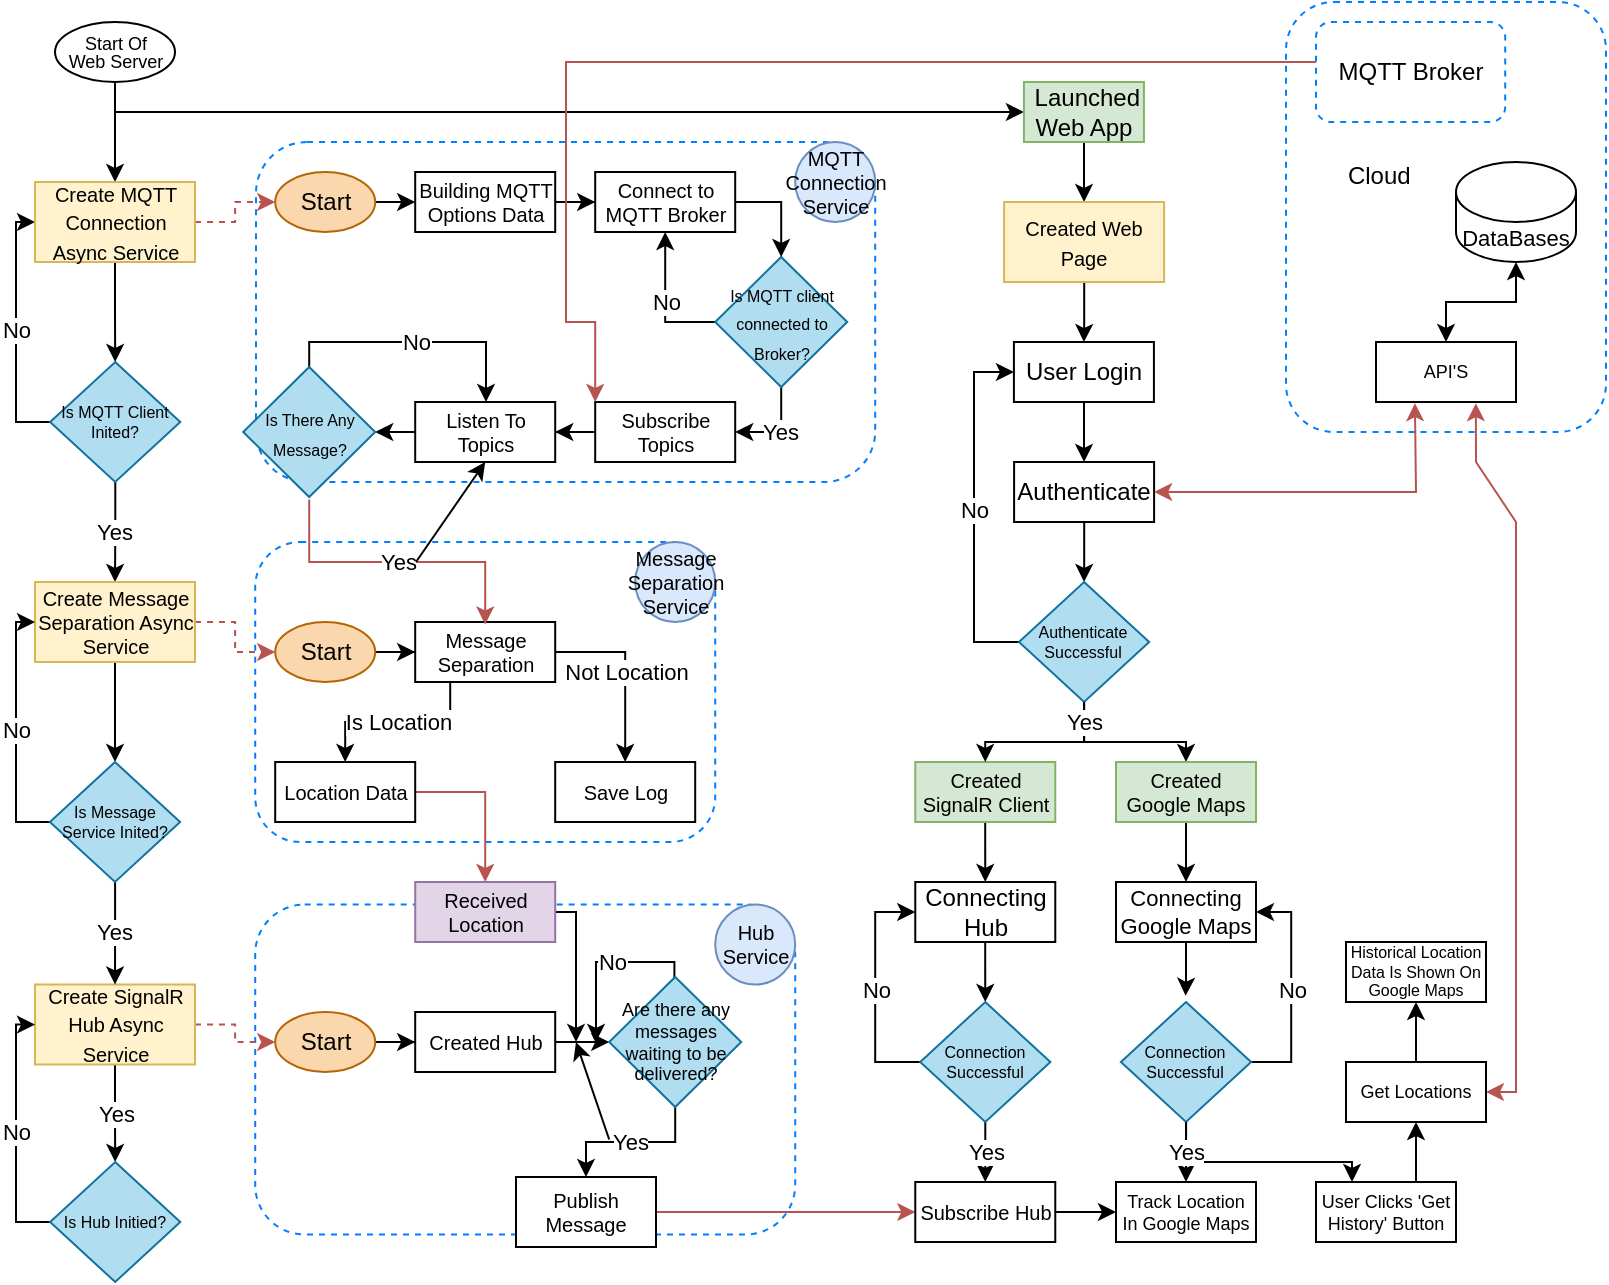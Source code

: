 <mxfile version="22.1.18" type="device">
  <diagram name="Sayfa -1" id="MR46gnZrJj-Q-5bPGapM">
    <mxGraphModel dx="1050" dy="615" grid="1" gridSize="10" guides="1" tooltips="1" connect="1" arrows="1" fold="1" page="1" pageScale="1" pageWidth="1169" pageHeight="827" math="0" shadow="0">
      <root>
        <mxCell id="0" />
        <mxCell id="1" parent="0" />
        <mxCell id="YeN5vL-DaQQFCyyVUgX1-59" value="" style="rounded=1;whiteSpace=wrap;html=1;dashed=1;fillColor=none;strokeColor=#007FFF;" parent="1" vertex="1">
          <mxGeometry x="130" y="80" width="309.6" height="170" as="geometry" />
        </mxCell>
        <mxCell id="YeN5vL-DaQQFCyyVUgX1-137" value="" style="rounded=1;whiteSpace=wrap;html=1;dashed=1;movable=1;resizable=1;rotatable=1;deletable=1;editable=1;locked=0;connectable=1;strokeColor=#007FFF;fillColor=none;" parent="1" vertex="1">
          <mxGeometry x="129.6" y="461.25" width="270" height="165" as="geometry" />
        </mxCell>
        <mxCell id="YeN5vL-DaQQFCyyVUgX1-101" value="" style="rounded=1;whiteSpace=wrap;html=1;dashed=1;fillColor=none;strokeColor=#007FFF;movable=1;resizable=1;rotatable=1;deletable=1;editable=1;locked=0;connectable=1;" parent="1" vertex="1">
          <mxGeometry x="129.6" y="280" width="230" height="150" as="geometry" />
        </mxCell>
        <mxCell id="YeN5vL-DaQQFCyyVUgX1-3" value="" style="endArrow=classic;html=1;rounded=0;entryX=0.5;entryY=0;entryDx=0;entryDy=0;exitX=0.5;exitY=1;exitDx=0;exitDy=0;" parent="1" source="YeN5vL-DaQQFCyyVUgX1-5" target="YeN5vL-DaQQFCyyVUgX1-57" edge="1">
          <mxGeometry width="50" height="50" relative="1" as="geometry">
            <mxPoint x="50" y="70" as="sourcePoint" />
            <mxPoint x="59.6" y="70" as="targetPoint" />
          </mxGeometry>
        </mxCell>
        <mxCell id="fRFriNabQBI0lwTO-5E6-47" style="edgeStyle=orthogonalEdgeStyle;rounded=0;orthogonalLoop=1;jettySize=auto;html=1;entryX=0;entryY=0.5;entryDx=0;entryDy=0;" parent="1" source="YeN5vL-DaQQFCyyVUgX1-5" target="YeN5vL-DaQQFCyyVUgX1-138" edge="1">
          <mxGeometry relative="1" as="geometry">
            <Array as="points">
              <mxPoint x="60" y="65" />
            </Array>
          </mxGeometry>
        </mxCell>
        <mxCell id="YeN5vL-DaQQFCyyVUgX1-5" value="&lt;p style=&quot;line-height: 100%; font-size: 9px;&quot;&gt;Start Of&lt;br&gt;Web Server&lt;/p&gt;" style="ellipse;whiteSpace=wrap;html=1;labelPosition=center;verticalLabelPosition=middle;align=center;verticalAlign=middle;fontSize=9;" parent="1" vertex="1">
          <mxGeometry x="29.51" y="20" width="60" height="30" as="geometry" />
        </mxCell>
        <mxCell id="YeN5vL-DaQQFCyyVUgX1-162" style="edgeStyle=orthogonalEdgeStyle;rounded=0;orthogonalLoop=1;jettySize=auto;html=1;entryX=0.5;entryY=0;entryDx=0;entryDy=0;" parent="1" source="YeN5vL-DaQQFCyyVUgX1-7" target="YeN5vL-DaQQFCyyVUgX1-161" edge="1">
          <mxGeometry relative="1" as="geometry" />
        </mxCell>
        <mxCell id="YeN5vL-DaQQFCyyVUgX1-7" value="Connecting Hub" style="rounded=0;whiteSpace=wrap;html=1;" parent="1" vertex="1">
          <mxGeometry x="459.64" y="450" width="70" height="30" as="geometry" />
        </mxCell>
        <mxCell id="YeN5vL-DaQQFCyyVUgX1-151" value="Yes" style="edgeStyle=orthogonalEdgeStyle;rounded=0;orthogonalLoop=1;jettySize=auto;html=1;entryX=0.5;entryY=0;entryDx=0;entryDy=0;" parent="1" source="YeN5vL-DaQQFCyyVUgX1-56" target="YeN5vL-DaQQFCyyVUgX1-85" edge="1">
          <mxGeometry relative="1" as="geometry">
            <mxPoint x="59.51" y="290" as="targetPoint" />
          </mxGeometry>
        </mxCell>
        <mxCell id="YeN5vL-DaQQFCyyVUgX1-152" value="No" style="edgeStyle=orthogonalEdgeStyle;rounded=0;orthogonalLoop=1;jettySize=auto;html=1;entryX=0;entryY=0.5;entryDx=0;entryDy=0;exitX=0;exitY=0.5;exitDx=0;exitDy=0;" parent="1" source="YeN5vL-DaQQFCyyVUgX1-56" target="YeN5vL-DaQQFCyyVUgX1-57" edge="1">
          <mxGeometry relative="1" as="geometry">
            <mxPoint x="29.6" y="85" as="targetPoint" />
            <Array as="points">
              <mxPoint x="10" y="220" />
              <mxPoint x="10" y="120" />
            </Array>
          </mxGeometry>
        </mxCell>
        <mxCell id="YeN5vL-DaQQFCyyVUgX1-56" value="&lt;span style=&quot;font-size: 8px;&quot;&gt;Is MQTT Client Inited?&lt;/span&gt;" style="rhombus;whiteSpace=wrap;html=1;fillColor=#b1ddf0;strokeColor=#10739e;fontSize=8;" parent="1" vertex="1">
          <mxGeometry x="27.05" y="190" width="65.09" height="60" as="geometry" />
        </mxCell>
        <mxCell id="YeN5vL-DaQQFCyyVUgX1-62" style="edgeStyle=orthogonalEdgeStyle;rounded=0;orthogonalLoop=1;jettySize=auto;html=1;exitX=1;exitY=0.5;exitDx=0;exitDy=0;entryX=0;entryY=0.5;entryDx=0;entryDy=0;dashed=1;fillColor=#f8cecc;strokeColor=#b85450;" parent="1" source="YeN5vL-DaQQFCyyVUgX1-57" target="YeN5vL-DaQQFCyyVUgX1-61" edge="1">
          <mxGeometry relative="1" as="geometry" />
        </mxCell>
        <mxCell id="YeN5vL-DaQQFCyyVUgX1-150" style="edgeStyle=orthogonalEdgeStyle;rounded=0;orthogonalLoop=1;jettySize=auto;html=1;entryX=0.5;entryY=0;entryDx=0;entryDy=0;" parent="1" source="YeN5vL-DaQQFCyyVUgX1-57" target="YeN5vL-DaQQFCyyVUgX1-56" edge="1">
          <mxGeometry relative="1" as="geometry" />
        </mxCell>
        <mxCell id="YeN5vL-DaQQFCyyVUgX1-57" value="&lt;font style=&quot;font-size: 10px;&quot;&gt;Create MQTT Connection Async Service&lt;/font&gt;" style="rounded=0;whiteSpace=wrap;html=1;fillColor=#fff2cc;strokeColor=#d6b656;" parent="1" vertex="1">
          <mxGeometry x="19.51" y="100" width="80" height="40" as="geometry" />
        </mxCell>
        <mxCell id="YeN5vL-DaQQFCyyVUgX1-60" value="MQTT Connection Service" style="ellipse;whiteSpace=wrap;html=1;aspect=fixed;fillColor=#dae8fc;strokeColor=#6c8ebf;align=center;fontSize=10;" parent="1" vertex="1">
          <mxGeometry x="399.6" y="80" width="40" height="40" as="geometry" />
        </mxCell>
        <mxCell id="YeN5vL-DaQQFCyyVUgX1-65" style="edgeStyle=orthogonalEdgeStyle;rounded=0;orthogonalLoop=1;jettySize=auto;html=1;exitX=1;exitY=0.5;exitDx=0;exitDy=0;entryX=0;entryY=0.5;entryDx=0;entryDy=0;" parent="1" source="YeN5vL-DaQQFCyyVUgX1-61" target="YeN5vL-DaQQFCyyVUgX1-64" edge="1">
          <mxGeometry relative="1" as="geometry" />
        </mxCell>
        <mxCell id="YeN5vL-DaQQFCyyVUgX1-61" value="Start" style="ellipse;whiteSpace=wrap;html=1;fillColor=#fad7ac;strokeColor=#b46504;" parent="1" vertex="1">
          <mxGeometry x="139.6" y="95" width="50" height="30" as="geometry" />
        </mxCell>
        <mxCell id="YeN5vL-DaQQFCyyVUgX1-68" style="edgeStyle=orthogonalEdgeStyle;rounded=0;orthogonalLoop=1;jettySize=auto;html=1;entryX=0;entryY=0.5;entryDx=0;entryDy=0;" parent="1" source="YeN5vL-DaQQFCyyVUgX1-64" target="YeN5vL-DaQQFCyyVUgX1-67" edge="1">
          <mxGeometry relative="1" as="geometry" />
        </mxCell>
        <mxCell id="YeN5vL-DaQQFCyyVUgX1-64" value="Building MQTT Options Data" style="rounded=0;whiteSpace=wrap;html=1;fontSize=10;" parent="1" vertex="1">
          <mxGeometry x="209.6" y="95" width="70" height="30" as="geometry" />
        </mxCell>
        <mxCell id="YeN5vL-DaQQFCyyVUgX1-72" value="No" style="edgeStyle=orthogonalEdgeStyle;rounded=0;orthogonalLoop=1;jettySize=auto;html=1;entryX=0.5;entryY=1;entryDx=0;entryDy=0;" parent="1" source="YeN5vL-DaQQFCyyVUgX1-66" target="YeN5vL-DaQQFCyyVUgX1-67" edge="1">
          <mxGeometry relative="1" as="geometry">
            <mxPoint x="329.6" y="140" as="targetPoint" />
            <Array as="points">
              <mxPoint x="334.6" y="170" />
            </Array>
          </mxGeometry>
        </mxCell>
        <mxCell id="YeN5vL-DaQQFCyyVUgX1-73" value="Yes" style="edgeStyle=orthogonalEdgeStyle;rounded=0;orthogonalLoop=1;jettySize=auto;html=1;entryX=1;entryY=0.5;entryDx=0;entryDy=0;" parent="1" source="YeN5vL-DaQQFCyyVUgX1-66" target="YeN5vL-DaQQFCyyVUgX1-74" edge="1">
          <mxGeometry relative="1" as="geometry">
            <mxPoint x="392.6" y="240" as="targetPoint" />
          </mxGeometry>
        </mxCell>
        <mxCell id="YeN5vL-DaQQFCyyVUgX1-66" value="&lt;span style=&quot;font-size: 8px;&quot;&gt;Is MQTT client connected to Broker?&lt;/span&gt;" style="rhombus;whiteSpace=wrap;html=1;fillColor=#b1ddf0;strokeColor=#10739e;" parent="1" vertex="1">
          <mxGeometry x="359.6" y="137.5" width="66" height="65" as="geometry" />
        </mxCell>
        <mxCell id="YeN5vL-DaQQFCyyVUgX1-67" value="Connect to MQTT Broker" style="rounded=0;whiteSpace=wrap;html=1;fontSize=10;" parent="1" vertex="1">
          <mxGeometry x="299.6" y="95" width="70" height="30" as="geometry" />
        </mxCell>
        <mxCell id="YeN5vL-DaQQFCyyVUgX1-70" style="edgeStyle=orthogonalEdgeStyle;rounded=0;orthogonalLoop=1;jettySize=auto;html=1;exitX=1;exitY=0.5;exitDx=0;exitDy=0;entryX=0.5;entryY=0;entryDx=0;entryDy=0;" parent="1" source="YeN5vL-DaQQFCyyVUgX1-67" target="YeN5vL-DaQQFCyyVUgX1-66" edge="1">
          <mxGeometry relative="1" as="geometry">
            <mxPoint x="389.6" y="130" as="targetPoint" />
          </mxGeometry>
        </mxCell>
        <mxCell id="YeN5vL-DaQQFCyyVUgX1-76" style="edgeStyle=orthogonalEdgeStyle;rounded=0;orthogonalLoop=1;jettySize=auto;html=1;entryX=1;entryY=0.5;entryDx=0;entryDy=0;" parent="1" source="YeN5vL-DaQQFCyyVUgX1-74" target="YeN5vL-DaQQFCyyVUgX1-75" edge="1">
          <mxGeometry relative="1" as="geometry" />
        </mxCell>
        <mxCell id="YeN5vL-DaQQFCyyVUgX1-74" value="Subscribe Topics" style="rounded=0;whiteSpace=wrap;html=1;fontSize=10;" parent="1" vertex="1">
          <mxGeometry x="299.6" y="210" width="70" height="30" as="geometry" />
        </mxCell>
        <mxCell id="YeN5vL-DaQQFCyyVUgX1-122" style="edgeStyle=orthogonalEdgeStyle;rounded=0;orthogonalLoop=1;jettySize=auto;html=1;exitX=0;exitY=0.5;exitDx=0;exitDy=0;entryX=1;entryY=0.5;entryDx=0;entryDy=0;" parent="1" source="YeN5vL-DaQQFCyyVUgX1-75" target="mmhwODqLmMMb7IR2d1qR-7" edge="1">
          <mxGeometry relative="1" as="geometry">
            <mxPoint x="185" y="240" as="targetPoint" />
          </mxGeometry>
        </mxCell>
        <mxCell id="YeN5vL-DaQQFCyyVUgX1-75" value="Listen To Topics" style="rounded=0;whiteSpace=wrap;html=1;fontSize=10;" parent="1" vertex="1">
          <mxGeometry x="209.6" y="210" width="70" height="30" as="geometry" />
        </mxCell>
        <mxCell id="YeN5vL-DaQQFCyyVUgX1-105" style="edgeStyle=orthogonalEdgeStyle;rounded=0;orthogonalLoop=1;jettySize=auto;html=1;exitX=1;exitY=0.5;exitDx=0;exitDy=0;entryX=0;entryY=0.5;entryDx=0;entryDy=0;dashed=1;fillColor=#f8cecc;strokeColor=#b85450;" parent="1" source="YeN5vL-DaQQFCyyVUgX1-79" target="YeN5vL-DaQQFCyyVUgX1-106" edge="1">
          <mxGeometry relative="1" as="geometry">
            <mxPoint x="119.6" y="540" as="targetPoint" />
          </mxGeometry>
        </mxCell>
        <mxCell id="YeN5vL-DaQQFCyyVUgX1-144" value="Yes" style="edgeStyle=orthogonalEdgeStyle;rounded=0;orthogonalLoop=1;jettySize=auto;html=1;entryX=0.5;entryY=0;entryDx=0;entryDy=0;" parent="1" source="YeN5vL-DaQQFCyyVUgX1-79" target="YeN5vL-DaQQFCyyVUgX1-139" edge="1">
          <mxGeometry relative="1" as="geometry" />
        </mxCell>
        <mxCell id="YeN5vL-DaQQFCyyVUgX1-79" value="&lt;font style=&quot;font-size: 10px;&quot;&gt;Create SignalR Hub Async Service&lt;/font&gt;" style="rounded=0;whiteSpace=wrap;html=1;fillColor=#fff2cc;strokeColor=#d6b656;" parent="1" vertex="1">
          <mxGeometry x="19.51" y="501.25" width="80" height="40" as="geometry" />
        </mxCell>
        <mxCell id="YeN5vL-DaQQFCyyVUgX1-91" style="edgeStyle=orthogonalEdgeStyle;rounded=0;orthogonalLoop=1;jettySize=auto;html=1;entryX=0;entryY=0.5;entryDx=0;entryDy=0;dashed=1;fillColor=#f8cecc;strokeColor=#b85450;" parent="1" source="YeN5vL-DaQQFCyyVUgX1-85" target="YeN5vL-DaQQFCyyVUgX1-90" edge="1">
          <mxGeometry relative="1" as="geometry" />
        </mxCell>
        <mxCell id="YeN5vL-DaQQFCyyVUgX1-148" style="edgeStyle=orthogonalEdgeStyle;rounded=0;orthogonalLoop=1;jettySize=auto;html=1;entryX=0.5;entryY=0;entryDx=0;entryDy=0;" parent="1" source="YeN5vL-DaQQFCyyVUgX1-85" target="YeN5vL-DaQQFCyyVUgX1-146" edge="1">
          <mxGeometry relative="1" as="geometry" />
        </mxCell>
        <mxCell id="YeN5vL-DaQQFCyyVUgX1-85" value="Create Message Separation Async Service" style="rounded=0;whiteSpace=wrap;html=1;fillColor=#fff2cc;strokeColor=#d6b656;fontSize=10;" parent="1" vertex="1">
          <mxGeometry x="19.51" y="300" width="80" height="40" as="geometry" />
        </mxCell>
        <mxCell id="YeN5vL-DaQQFCyyVUgX1-92" style="edgeStyle=orthogonalEdgeStyle;rounded=0;orthogonalLoop=1;jettySize=auto;html=1;entryX=0;entryY=0.5;entryDx=0;entryDy=0;" parent="1" source="YeN5vL-DaQQFCyyVUgX1-90" target="YeN5vL-DaQQFCyyVUgX1-93" edge="1">
          <mxGeometry relative="1" as="geometry">
            <mxPoint x="209.6" y="335" as="targetPoint" />
          </mxGeometry>
        </mxCell>
        <mxCell id="YeN5vL-DaQQFCyyVUgX1-90" value="Start" style="ellipse;whiteSpace=wrap;html=1;fillColor=#fad7ac;strokeColor=#b46504;" parent="1" vertex="1">
          <mxGeometry x="139.6" y="320" width="50" height="30" as="geometry" />
        </mxCell>
        <mxCell id="YeN5vL-DaQQFCyyVUgX1-97" value="Is Location" style="edgeStyle=orthogonalEdgeStyle;rounded=0;orthogonalLoop=1;jettySize=auto;html=1;entryX=0.5;entryY=0;entryDx=0;entryDy=0;exitX=0.25;exitY=1;exitDx=0;exitDy=0;" parent="1" source="YeN5vL-DaQQFCyyVUgX1-93" target="YeN5vL-DaQQFCyyVUgX1-94" edge="1">
          <mxGeometry relative="1" as="geometry" />
        </mxCell>
        <mxCell id="YeN5vL-DaQQFCyyVUgX1-99" value="Not Location" style="edgeStyle=orthogonalEdgeStyle;rounded=0;orthogonalLoop=1;jettySize=auto;html=1;exitX=1;exitY=0.5;exitDx=0;exitDy=0;entryX=0.5;entryY=0;entryDx=0;entryDy=0;" parent="1" source="YeN5vL-DaQQFCyyVUgX1-93" target="YeN5vL-DaQQFCyyVUgX1-98" edge="1">
          <mxGeometry relative="1" as="geometry" />
        </mxCell>
        <mxCell id="YeN5vL-DaQQFCyyVUgX1-93" value="Message Separation" style="rounded=0;whiteSpace=wrap;html=1;fontSize=10;" parent="1" vertex="1">
          <mxGeometry x="209.6" y="320" width="70" height="30" as="geometry" />
        </mxCell>
        <mxCell id="YeN5vL-DaQQFCyyVUgX1-103" style="edgeStyle=orthogonalEdgeStyle;rounded=0;orthogonalLoop=1;jettySize=auto;html=1;exitX=1;exitY=0.5;exitDx=0;exitDy=0;entryX=0.5;entryY=0;entryDx=0;entryDy=0;fillColor=#f8cecc;strokeColor=#b85450;" parent="1" source="YeN5vL-DaQQFCyyVUgX1-94" target="YeN5vL-DaQQFCyyVUgX1-109" edge="1">
          <mxGeometry relative="1" as="geometry">
            <mxPoint x="229.6" y="440" as="targetPoint" />
          </mxGeometry>
        </mxCell>
        <mxCell id="YeN5vL-DaQQFCyyVUgX1-94" value="Location Data" style="rounded=0;whiteSpace=wrap;html=1;fontSize=10;" parent="1" vertex="1">
          <mxGeometry x="139.6" y="390" width="70" height="30" as="geometry" />
        </mxCell>
        <mxCell id="YeN5vL-DaQQFCyyVUgX1-98" value="Save Log" style="rounded=0;whiteSpace=wrap;html=1;fontSize=10;" parent="1" vertex="1">
          <mxGeometry x="279.6" y="390" width="70" height="30" as="geometry" />
        </mxCell>
        <mxCell id="YeN5vL-DaQQFCyyVUgX1-102" value="Message Separation Service" style="ellipse;whiteSpace=wrap;html=1;aspect=fixed;fillColor=#dae8fc;strokeColor=#6c8ebf;align=center;fontSize=10;" parent="1" vertex="1">
          <mxGeometry x="319.6" y="280" width="40" height="40" as="geometry" />
        </mxCell>
        <mxCell id="YeN5vL-DaQQFCyyVUgX1-124" style="edgeStyle=orthogonalEdgeStyle;rounded=0;orthogonalLoop=1;jettySize=auto;html=1;entryX=0;entryY=0.5;entryDx=0;entryDy=0;" parent="1" source="YeN5vL-DaQQFCyyVUgX1-106" target="YeN5vL-DaQQFCyyVUgX1-123" edge="1">
          <mxGeometry relative="1" as="geometry" />
        </mxCell>
        <mxCell id="YeN5vL-DaQQFCyyVUgX1-106" value="Start" style="ellipse;whiteSpace=wrap;html=1;fillColor=#fad7ac;strokeColor=#b46504;" parent="1" vertex="1">
          <mxGeometry x="139.6" y="515" width="50" height="30" as="geometry" />
        </mxCell>
        <mxCell id="fRFriNabQBI0lwTO-5E6-3" style="edgeStyle=orthogonalEdgeStyle;rounded=0;orthogonalLoop=1;jettySize=auto;html=1;" parent="1" source="YeN5vL-DaQQFCyyVUgX1-109" edge="1">
          <mxGeometry relative="1" as="geometry">
            <mxPoint x="290" y="530" as="targetPoint" />
            <Array as="points">
              <mxPoint x="290" y="465" />
            </Array>
          </mxGeometry>
        </mxCell>
        <mxCell id="YeN5vL-DaQQFCyyVUgX1-109" value="Received Location" style="rounded=0;whiteSpace=wrap;html=1;fontSize=10;fillColor=#e1d5e7;strokeColor=#9673a6;" parent="1" vertex="1">
          <mxGeometry x="209.6" y="450" width="70" height="30" as="geometry" />
        </mxCell>
        <mxCell id="YeN5vL-DaQQFCyyVUgX1-131" style="edgeStyle=orthogonalEdgeStyle;rounded=0;orthogonalLoop=1;jettySize=auto;html=1;entryX=0;entryY=0.5;entryDx=0;entryDy=0;" parent="1" source="YeN5vL-DaQQFCyyVUgX1-123" target="YeN5vL-DaQQFCyyVUgX1-128" edge="1">
          <mxGeometry relative="1" as="geometry" />
        </mxCell>
        <mxCell id="YeN5vL-DaQQFCyyVUgX1-123" value="Created Hub" style="rounded=0;whiteSpace=wrap;html=1;fontSize=10;" parent="1" vertex="1">
          <mxGeometry x="209.6" y="515" width="70" height="30" as="geometry" />
        </mxCell>
        <mxCell id="fRFriNabQBI0lwTO-5E6-5" style="edgeStyle=orthogonalEdgeStyle;rounded=0;orthogonalLoop=1;jettySize=auto;html=1;entryX=0;entryY=0.5;entryDx=0;entryDy=0;fillColor=#f8cecc;strokeColor=#b85450;" parent="1" source="YeN5vL-DaQQFCyyVUgX1-126" target="YeN5vL-DaQQFCyyVUgX1-164" edge="1">
          <mxGeometry relative="1" as="geometry">
            <mxPoint x="430" y="620" as="targetPoint" />
          </mxGeometry>
        </mxCell>
        <mxCell id="YeN5vL-DaQQFCyyVUgX1-126" value="Publish Message" style="rounded=0;whiteSpace=wrap;html=1;fontSize=10;" parent="1" vertex="1">
          <mxGeometry x="260" y="597.5" width="70" height="35" as="geometry" />
        </mxCell>
        <mxCell id="fRFriNabQBI0lwTO-5E6-2" value="No" style="edgeStyle=orthogonalEdgeStyle;rounded=0;orthogonalLoop=1;jettySize=auto;html=1;" parent="1" edge="1">
          <mxGeometry relative="1" as="geometry">
            <mxPoint x="300" y="530" as="targetPoint" />
            <mxPoint x="339.211" y="507.511" as="sourcePoint" />
            <Array as="points">
              <mxPoint x="339.6" y="490" />
              <mxPoint x="299.6" y="490" />
            </Array>
          </mxGeometry>
        </mxCell>
        <mxCell id="fRFriNabQBI0lwTO-5E6-4" value="Yes" style="edgeStyle=orthogonalEdgeStyle;rounded=0;orthogonalLoop=1;jettySize=auto;html=1;entryX=0.5;entryY=0;entryDx=0;entryDy=0;" parent="1" source="YeN5vL-DaQQFCyyVUgX1-128" target="YeN5vL-DaQQFCyyVUgX1-126" edge="1">
          <mxGeometry relative="1" as="geometry">
            <Array as="points">
              <mxPoint x="340" y="580" />
              <mxPoint x="295" y="580" />
            </Array>
          </mxGeometry>
        </mxCell>
        <mxCell id="YeN5vL-DaQQFCyyVUgX1-128" value="Are there any messages waiting to be delivered?" style="rhombus;whiteSpace=wrap;html=1;fillColor=#b1ddf0;strokeColor=#10739e;fontSize=9;" parent="1" vertex="1">
          <mxGeometry x="306.6" y="497.5" width="66" height="65" as="geometry" />
        </mxCell>
        <mxCell id="YeN5vL-DaQQFCyyVUgX1-156" style="edgeStyle=orthogonalEdgeStyle;rounded=0;orthogonalLoop=1;jettySize=auto;html=1;entryX=0.5;entryY=0;entryDx=0;entryDy=0;" parent="1" source="YeN5vL-DaQQFCyyVUgX1-138" target="YeN5vL-DaQQFCyyVUgX1-155" edge="1">
          <mxGeometry relative="1" as="geometry" />
        </mxCell>
        <mxCell id="YeN5vL-DaQQFCyyVUgX1-138" value="&amp;nbsp;Launched Web App" style="rounded=0;whiteSpace=wrap;html=1;fillColor=#d5e8d4;strokeColor=#82b366;" parent="1" vertex="1">
          <mxGeometry x="513.96" y="50" width="60" height="30" as="geometry" />
        </mxCell>
        <mxCell id="YeN5vL-DaQQFCyyVUgX1-145" value="No" style="edgeStyle=orthogonalEdgeStyle;rounded=0;orthogonalLoop=1;jettySize=auto;html=1;entryX=0;entryY=0.5;entryDx=0;entryDy=0;exitX=0;exitY=0.5;exitDx=0;exitDy=0;" parent="1" source="YeN5vL-DaQQFCyyVUgX1-139" target="YeN5vL-DaQQFCyyVUgX1-79" edge="1">
          <mxGeometry relative="1" as="geometry">
            <mxPoint x="29.6" y="525.0" as="targetPoint" />
            <mxPoint x="9.6" y="690.667" as="sourcePoint" />
            <Array as="points">
              <mxPoint x="10" y="620" />
              <mxPoint x="10" y="521" />
            </Array>
          </mxGeometry>
        </mxCell>
        <mxCell id="YeN5vL-DaQQFCyyVUgX1-139" value="&lt;span style=&quot;font-size: 8px;&quot;&gt;Is Hub Initied?&lt;/span&gt;" style="rhombus;whiteSpace=wrap;html=1;fillColor=#b1ddf0;strokeColor=#10739e;fontSize=8;" parent="1" vertex="1">
          <mxGeometry x="27.05" y="590" width="65.09" height="60" as="geometry" />
        </mxCell>
        <mxCell id="YeN5vL-DaQQFCyyVUgX1-147" value="Yes" style="edgeStyle=orthogonalEdgeStyle;rounded=0;orthogonalLoop=1;jettySize=auto;html=1;entryX=0.5;entryY=0;entryDx=0;entryDy=0;" parent="1" source="YeN5vL-DaQQFCyyVUgX1-146" target="YeN5vL-DaQQFCyyVUgX1-79" edge="1">
          <mxGeometry relative="1" as="geometry">
            <mxPoint x="60" y="560" as="targetPoint" />
          </mxGeometry>
        </mxCell>
        <mxCell id="YeN5vL-DaQQFCyyVUgX1-153" value="No" style="edgeStyle=orthogonalEdgeStyle;rounded=0;orthogonalLoop=1;jettySize=auto;html=1;entryX=0;entryY=0.5;entryDx=0;entryDy=0;exitX=0;exitY=0.5;exitDx=0;exitDy=0;" parent="1" source="YeN5vL-DaQQFCyyVUgX1-146" target="YeN5vL-DaQQFCyyVUgX1-85" edge="1">
          <mxGeometry relative="1" as="geometry">
            <mxPoint x="29.51" y="305" as="targetPoint" />
            <Array as="points">
              <mxPoint x="10" y="420" />
              <mxPoint x="10" y="320" />
            </Array>
          </mxGeometry>
        </mxCell>
        <mxCell id="YeN5vL-DaQQFCyyVUgX1-146" value="&lt;span style=&quot;font-size: 8px;&quot;&gt;Is Message Service Inited?&lt;/span&gt;" style="rhombus;whiteSpace=wrap;html=1;fillColor=#b1ddf0;strokeColor=#10739e;fontSize=8;" parent="1" vertex="1">
          <mxGeometry x="26.96" y="390" width="65.09" height="60" as="geometry" />
        </mxCell>
        <mxCell id="fRFriNabQBI0lwTO-5E6-7" style="edgeStyle=orthogonalEdgeStyle;rounded=0;orthogonalLoop=1;jettySize=auto;html=1;entryX=0.5;entryY=0;entryDx=0;entryDy=0;" parent="1" source="YeN5vL-DaQQFCyyVUgX1-155" target="fRFriNabQBI0lwTO-5E6-6" edge="1">
          <mxGeometry relative="1" as="geometry" />
        </mxCell>
        <mxCell id="YeN5vL-DaQQFCyyVUgX1-155" value="&lt;font style=&quot;font-size: 10px;&quot;&gt;Created Web Page&lt;/font&gt;" style="rounded=0;whiteSpace=wrap;html=1;fillColor=#fff2cc;strokeColor=#d6b656;" parent="1" vertex="1">
          <mxGeometry x="504.05" y="110" width="80" height="40" as="geometry" />
        </mxCell>
        <mxCell id="YeN5vL-DaQQFCyyVUgX1-159" style="edgeStyle=orthogonalEdgeStyle;rounded=0;orthogonalLoop=1;jettySize=auto;html=1;entryX=0.5;entryY=0;entryDx=0;entryDy=0;" parent="1" source="YeN5vL-DaQQFCyyVUgX1-157" target="YeN5vL-DaQQFCyyVUgX1-7" edge="1">
          <mxGeometry relative="1" as="geometry" />
        </mxCell>
        <mxCell id="YeN5vL-DaQQFCyyVUgX1-157" value="Created SignalR Client" style="rounded=0;whiteSpace=wrap;html=1;fillColor=#d5e8d4;strokeColor=#82b366;fontSize=10;" parent="1" vertex="1">
          <mxGeometry x="459.64" y="390" width="70" height="30" as="geometry" />
        </mxCell>
        <mxCell id="YeN5vL-DaQQFCyyVUgX1-163" value="No" style="edgeStyle=orthogonalEdgeStyle;rounded=0;orthogonalLoop=1;jettySize=auto;html=1;entryX=0;entryY=0.5;entryDx=0;entryDy=0;exitX=0;exitY=0.5;exitDx=0;exitDy=0;" parent="1" source="YeN5vL-DaQQFCyyVUgX1-161" target="YeN5vL-DaQQFCyyVUgX1-7" edge="1">
          <mxGeometry relative="1" as="geometry" />
        </mxCell>
        <mxCell id="YeN5vL-DaQQFCyyVUgX1-165" value="Yes" style="edgeStyle=orthogonalEdgeStyle;rounded=0;orthogonalLoop=1;jettySize=auto;html=1;entryX=0.5;entryY=0;entryDx=0;entryDy=0;" parent="1" source="YeN5vL-DaQQFCyyVUgX1-161" target="YeN5vL-DaQQFCyyVUgX1-164" edge="1">
          <mxGeometry relative="1" as="geometry" />
        </mxCell>
        <mxCell id="YeN5vL-DaQQFCyyVUgX1-161" value="&lt;span style=&quot;font-size: 8px;&quot;&gt;Connection Successful&lt;/span&gt;" style="rhombus;whiteSpace=wrap;html=1;fillColor=#b1ddf0;strokeColor=#10739e;fontSize=8;" parent="1" vertex="1">
          <mxGeometry x="462.1" y="510" width="65.09" height="60" as="geometry" />
        </mxCell>
        <mxCell id="fRFriNabQBI0lwTO-5E6-32" style="edgeStyle=orthogonalEdgeStyle;rounded=0;orthogonalLoop=1;jettySize=auto;html=1;entryX=0;entryY=0.5;entryDx=0;entryDy=0;" parent="1" source="YeN5vL-DaQQFCyyVUgX1-164" target="fRFriNabQBI0lwTO-5E6-29" edge="1">
          <mxGeometry relative="1" as="geometry" />
        </mxCell>
        <mxCell id="YeN5vL-DaQQFCyyVUgX1-164" value="Subscribe Hub" style="rounded=0;whiteSpace=wrap;html=1;fontSize=10;" parent="1" vertex="1">
          <mxGeometry x="459.64" y="600" width="70" height="30" as="geometry" />
        </mxCell>
        <mxCell id="m9AO_DabK-JMe2n2pqAo-1" value="Hub Service" style="ellipse;whiteSpace=wrap;html=1;aspect=fixed;fillColor=#dae8fc;strokeColor=#6c8ebf;align=center;fontSize=10;" parent="1" vertex="1">
          <mxGeometry x="359.6" y="461.25" width="40" height="40" as="geometry" />
        </mxCell>
        <mxCell id="mmhwODqLmMMb7IR2d1qR-11" value="Yes" style="edgeStyle=orthogonalEdgeStyle;rounded=0;orthogonalLoop=1;jettySize=auto;html=1;exitX=0.5;exitY=1;exitDx=0;exitDy=0;fillColor=#f8cecc;strokeColor=#b85450;" parent="1" edge="1">
          <mxGeometry relative="1" as="geometry">
            <mxPoint x="156.6" y="258.75" as="sourcePoint" />
            <mxPoint x="244.597" y="321.25" as="targetPoint" />
            <Array as="points">
              <mxPoint x="157" y="290" />
              <mxPoint x="245" y="290" />
            </Array>
          </mxGeometry>
        </mxCell>
        <mxCell id="mmhwODqLmMMb7IR2d1qR-14" value="No" style="edgeStyle=orthogonalEdgeStyle;rounded=0;orthogonalLoop=1;jettySize=auto;html=1;entryX=0.5;entryY=0;entryDx=0;entryDy=0;" parent="1" source="mmhwODqLmMMb7IR2d1qR-7" target="YeN5vL-DaQQFCyyVUgX1-75" edge="1">
          <mxGeometry relative="1" as="geometry">
            <mxPoint x="250" y="160" as="targetPoint" />
            <Array as="points">
              <mxPoint x="157" y="180" />
              <mxPoint x="245" y="180" />
              <mxPoint x="245" y="210" />
            </Array>
          </mxGeometry>
        </mxCell>
        <mxCell id="mmhwODqLmMMb7IR2d1qR-7" value="&lt;span style=&quot;font-size: 8px;&quot;&gt;Is There Any Message?&lt;/span&gt;" style="rhombus;whiteSpace=wrap;html=1;fillColor=#b1ddf0;strokeColor=#10739e;" parent="1" vertex="1">
          <mxGeometry x="123.6" y="192.5" width="66" height="65" as="geometry" />
        </mxCell>
        <mxCell id="mmhwODqLmMMb7IR2d1qR-13" value="" style="endArrow=classic;html=1;rounded=0;entryX=0.5;entryY=1;entryDx=0;entryDy=0;" parent="1" target="YeN5vL-DaQQFCyyVUgX1-75" edge="1">
          <mxGeometry width="50" height="50" relative="1" as="geometry">
            <mxPoint x="210" y="290" as="sourcePoint" />
            <mxPoint x="269.6" y="260" as="targetPoint" />
          </mxGeometry>
        </mxCell>
        <mxCell id="mmhwODqLmMMb7IR2d1qR-16" value="" style="endArrow=classic;html=1;rounded=0;" parent="1" edge="1">
          <mxGeometry width="50" height="50" relative="1" as="geometry">
            <mxPoint x="306.6" y="578.75" as="sourcePoint" />
            <mxPoint x="290" y="530" as="targetPoint" />
          </mxGeometry>
        </mxCell>
        <mxCell id="fRFriNabQBI0lwTO-5E6-6" value="User Login" style="rounded=0;whiteSpace=wrap;html=1;" parent="1" vertex="1">
          <mxGeometry x="508.96" y="180" width="70" height="30" as="geometry" />
        </mxCell>
        <mxCell id="fRFriNabQBI0lwTO-5E6-8" value="Authenticate" style="rounded=0;whiteSpace=wrap;html=1;" parent="1" vertex="1">
          <mxGeometry x="509.05" y="240" width="70" height="30" as="geometry" />
        </mxCell>
        <mxCell id="fRFriNabQBI0lwTO-5E6-9" style="edgeStyle=orthogonalEdgeStyle;rounded=0;orthogonalLoop=1;jettySize=auto;html=1;entryX=0.5;entryY=0;entryDx=0;entryDy=0;" parent="1" source="fRFriNabQBI0lwTO-5E6-6" target="fRFriNabQBI0lwTO-5E6-8" edge="1">
          <mxGeometry relative="1" as="geometry">
            <mxPoint x="544.45" y="230" as="targetPoint" />
          </mxGeometry>
        </mxCell>
        <mxCell id="fRFriNabQBI0lwTO-5E6-11" style="edgeStyle=orthogonalEdgeStyle;rounded=0;orthogonalLoop=1;jettySize=auto;html=1;entryX=0.5;entryY=0;entryDx=0;entryDy=0;" parent="1" source="fRFriNabQBI0lwTO-5E6-8" target="fRFriNabQBI0lwTO-5E6-16" edge="1">
          <mxGeometry relative="1" as="geometry" />
        </mxCell>
        <mxCell id="fRFriNabQBI0lwTO-5E6-19" value="No" style="edgeStyle=orthogonalEdgeStyle;rounded=0;orthogonalLoop=1;jettySize=auto;html=1;entryX=0;entryY=0.5;entryDx=0;entryDy=0;exitX=0;exitY=0.5;exitDx=0;exitDy=0;" parent="1" source="fRFriNabQBI0lwTO-5E6-16" target="fRFriNabQBI0lwTO-5E6-6" edge="1">
          <mxGeometry relative="1" as="geometry" />
        </mxCell>
        <mxCell id="fRFriNabQBI0lwTO-5E6-24" style="edgeStyle=orthogonalEdgeStyle;rounded=0;orthogonalLoop=1;jettySize=auto;html=1;entryX=0.5;entryY=0;entryDx=0;entryDy=0;" parent="1" source="fRFriNabQBI0lwTO-5E6-16" target="fRFriNabQBI0lwTO-5E6-23" edge="1">
          <mxGeometry relative="1" as="geometry" />
        </mxCell>
        <mxCell id="fRFriNabQBI0lwTO-5E6-16" value="Authenticate Successful" style="rhombus;whiteSpace=wrap;html=1;fillColor=#b1ddf0;strokeColor=#10739e;fontSize=8;" parent="1" vertex="1">
          <mxGeometry x="511.5" y="300" width="65.09" height="60" as="geometry" />
        </mxCell>
        <mxCell id="fRFriNabQBI0lwTO-5E6-21" value="Connecting Google Maps" style="rounded=0;whiteSpace=wrap;html=1;fontSize=11;" parent="1" vertex="1">
          <mxGeometry x="560" y="450" width="70" height="30" as="geometry" />
        </mxCell>
        <mxCell id="fRFriNabQBI0lwTO-5E6-25" style="edgeStyle=orthogonalEdgeStyle;rounded=0;orthogonalLoop=1;jettySize=auto;html=1;entryX=0.5;entryY=0;entryDx=0;entryDy=0;" parent="1" source="fRFriNabQBI0lwTO-5E6-23" target="fRFriNabQBI0lwTO-5E6-21" edge="1">
          <mxGeometry relative="1" as="geometry" />
        </mxCell>
        <mxCell id="fRFriNabQBI0lwTO-5E6-23" value="Created Google Maps" style="rounded=0;whiteSpace=wrap;html=1;fillColor=#d5e8d4;strokeColor=#82b366;fontSize=10;" parent="1" vertex="1">
          <mxGeometry x="560" y="390" width="70" height="30" as="geometry" />
        </mxCell>
        <mxCell id="fRFriNabQBI0lwTO-5E6-20" value="Yes" style="edgeStyle=orthogonalEdgeStyle;rounded=0;orthogonalLoop=1;jettySize=auto;html=1;entryX=0.5;entryY=0;entryDx=0;entryDy=0;" parent="1" source="fRFriNabQBI0lwTO-5E6-16" target="YeN5vL-DaQQFCyyVUgX1-157" edge="1">
          <mxGeometry x="-0.748" relative="1" as="geometry">
            <mxPoint as="offset" />
          </mxGeometry>
        </mxCell>
        <mxCell id="fRFriNabQBI0lwTO-5E6-28" value="No" style="edgeStyle=orthogonalEdgeStyle;rounded=0;orthogonalLoop=1;jettySize=auto;html=1;entryX=1;entryY=0.5;entryDx=0;entryDy=0;exitX=1;exitY=0.5;exitDx=0;exitDy=0;" parent="1" source="fRFriNabQBI0lwTO-5E6-26" target="fRFriNabQBI0lwTO-5E6-21" edge="1">
          <mxGeometry relative="1" as="geometry" />
        </mxCell>
        <mxCell id="fRFriNabQBI0lwTO-5E6-33" style="edgeStyle=orthogonalEdgeStyle;rounded=0;orthogonalLoop=1;jettySize=auto;html=1;exitX=0.5;exitY=1;exitDx=0;exitDy=0;entryX=0.25;entryY=0;entryDx=0;entryDy=0;" parent="1" source="fRFriNabQBI0lwTO-5E6-26" target="fRFriNabQBI0lwTO-5E6-34" edge="1">
          <mxGeometry relative="1" as="geometry">
            <mxPoint x="700" y="590" as="targetPoint" />
            <Array as="points">
              <mxPoint x="595" y="590" />
              <mxPoint x="678" y="590" />
              <mxPoint x="678" y="600" />
            </Array>
          </mxGeometry>
        </mxCell>
        <mxCell id="fRFriNabQBI0lwTO-5E6-26" value="&lt;span style=&quot;font-size: 8px;&quot;&gt;Connection Successful&lt;/span&gt;" style="rhombus;whiteSpace=wrap;html=1;fillColor=#b1ddf0;strokeColor=#10739e;fontSize=8;" parent="1" vertex="1">
          <mxGeometry x="562.46" y="510" width="65.09" height="60" as="geometry" />
        </mxCell>
        <mxCell id="fRFriNabQBI0lwTO-5E6-27" style="edgeStyle=orthogonalEdgeStyle;rounded=0;orthogonalLoop=1;jettySize=auto;html=1;entryX=0.497;entryY=-0.052;entryDx=0;entryDy=0;entryPerimeter=0;" parent="1" source="fRFriNabQBI0lwTO-5E6-21" target="fRFriNabQBI0lwTO-5E6-26" edge="1">
          <mxGeometry relative="1" as="geometry" />
        </mxCell>
        <mxCell id="fRFriNabQBI0lwTO-5E6-29" value="Track Location In Google Maps" style="rounded=0;whiteSpace=wrap;html=1;fontSize=9;" parent="1" vertex="1">
          <mxGeometry x="560.0" y="600" width="70" height="30" as="geometry" />
        </mxCell>
        <mxCell id="fRFriNabQBI0lwTO-5E6-54" style="edgeStyle=orthogonalEdgeStyle;rounded=0;orthogonalLoop=1;jettySize=auto;html=1;entryX=0.5;entryY=1;entryDx=0;entryDy=0;exitX=0.75;exitY=0;exitDx=0;exitDy=0;" parent="1" source="fRFriNabQBI0lwTO-5E6-34" target="fRFriNabQBI0lwTO-5E6-52" edge="1">
          <mxGeometry relative="1" as="geometry">
            <Array as="points">
              <mxPoint x="710" y="600" />
            </Array>
          </mxGeometry>
        </mxCell>
        <mxCell id="fRFriNabQBI0lwTO-5E6-34" value="User Clicks &#39;Get History&#39; Button" style="rounded=0;whiteSpace=wrap;html=1;fontSize=9;" parent="1" vertex="1">
          <mxGeometry x="660.0" y="600" width="70" height="30" as="geometry" />
        </mxCell>
        <mxCell id="fRFriNabQBI0lwTO-5E6-31" value="Yes" style="edgeStyle=orthogonalEdgeStyle;rounded=0;orthogonalLoop=1;jettySize=auto;html=1;entryX=0.5;entryY=0;entryDx=0;entryDy=0;" parent="1" source="fRFriNabQBI0lwTO-5E6-26" target="fRFriNabQBI0lwTO-5E6-29" edge="1">
          <mxGeometry relative="1" as="geometry" />
        </mxCell>
        <mxCell id="fRFriNabQBI0lwTO-5E6-35" value="Cloud&amp;nbsp; &amp;nbsp; &amp;nbsp; &amp;nbsp; &amp;nbsp; &amp;nbsp; &amp;nbsp; &amp;nbsp; &amp;nbsp; &amp;nbsp;&amp;nbsp;&lt;br&gt;&lt;br&gt;&lt;br&gt;&lt;br&gt;" style="rounded=1;whiteSpace=wrap;html=1;dashed=1;movable=1;resizable=1;rotatable=1;deletable=1;editable=1;locked=0;connectable=1;strokeColor=#007FFF;fillColor=none;" parent="1" vertex="1">
          <mxGeometry x="645" y="10" width="160" height="215" as="geometry" />
        </mxCell>
        <mxCell id="fRFriNabQBI0lwTO-5E6-36" value="API&#39;S" style="rounded=0;whiteSpace=wrap;html=1;fontSize=9;" parent="1" vertex="1">
          <mxGeometry x="690.0" y="180" width="70" height="30" as="geometry" />
        </mxCell>
        <mxCell id="fRFriNabQBI0lwTO-5E6-40" value="" style="endArrow=classic;startArrow=classic;html=1;rounded=0;exitX=1;exitY=0.5;exitDx=0;exitDy=0;entryX=0.278;entryY=1.019;entryDx=0;entryDy=0;entryPerimeter=0;fillColor=#f8cecc;strokeColor=#b85450;" parent="1" source="fRFriNabQBI0lwTO-5E6-8" target="fRFriNabQBI0lwTO-5E6-36" edge="1">
          <mxGeometry width="50" height="50" relative="1" as="geometry">
            <mxPoint x="670" y="290" as="sourcePoint" />
            <mxPoint x="720" y="240" as="targetPoint" />
            <Array as="points">
              <mxPoint x="710" y="255" />
            </Array>
          </mxGeometry>
        </mxCell>
        <mxCell id="fRFriNabQBI0lwTO-5E6-42" value="" style="endArrow=classic;startArrow=classic;html=1;rounded=0;entryX=0.713;entryY=1.019;entryDx=0;entryDy=0;entryPerimeter=0;fillColor=#f8cecc;strokeColor=#b85450;exitX=1;exitY=0.5;exitDx=0;exitDy=0;" parent="1" source="fRFriNabQBI0lwTO-5E6-52" target="fRFriNabQBI0lwTO-5E6-36" edge="1">
          <mxGeometry width="50" height="50" relative="1" as="geometry">
            <mxPoint x="780" y="560" as="sourcePoint" />
            <mxPoint x="770" y="290" as="targetPoint" />
            <Array as="points">
              <mxPoint x="760" y="555" />
              <mxPoint x="760" y="380" />
              <mxPoint x="760" y="270" />
              <mxPoint x="740" y="240" />
            </Array>
          </mxGeometry>
        </mxCell>
        <mxCell id="fRFriNabQBI0lwTO-5E6-43" value="DataBases" style="shape=cylinder3;whiteSpace=wrap;html=1;boundedLbl=1;backgroundOutline=1;size=15;fontSize=11;" parent="1" vertex="1">
          <mxGeometry x="730" y="90" width="60" height="50" as="geometry" />
        </mxCell>
        <mxCell id="fRFriNabQBI0lwTO-5E6-45" value="" style="endArrow=classic;startArrow=classic;html=1;rounded=0;exitX=0.5;exitY=0;exitDx=0;exitDy=0;entryX=0.5;entryY=1;entryDx=0;entryDy=0;entryPerimeter=0;" parent="1" source="fRFriNabQBI0lwTO-5E6-36" target="fRFriNabQBI0lwTO-5E6-43" edge="1">
          <mxGeometry width="50" height="50" relative="1" as="geometry">
            <mxPoint x="720" y="180" as="sourcePoint" />
            <mxPoint x="770" y="130" as="targetPoint" />
            <Array as="points">
              <mxPoint x="725" y="170" />
              <mxPoint x="725" y="160" />
              <mxPoint x="760" y="160" />
            </Array>
          </mxGeometry>
        </mxCell>
        <mxCell id="fRFriNabQBI0lwTO-5E6-50" style="edgeStyle=orthogonalEdgeStyle;rounded=0;orthogonalLoop=1;jettySize=auto;html=1;entryX=0;entryY=0;entryDx=0;entryDy=0;fillColor=#f8cecc;strokeColor=#b85450;" parent="1" source="fRFriNabQBI0lwTO-5E6-48" target="YeN5vL-DaQQFCyyVUgX1-74" edge="1">
          <mxGeometry relative="1" as="geometry">
            <Array as="points">
              <mxPoint x="285" y="40" />
              <mxPoint x="285" y="170" />
              <mxPoint x="300" y="170" />
            </Array>
          </mxGeometry>
        </mxCell>
        <mxCell id="fRFriNabQBI0lwTO-5E6-48" value="MQTT Broker" style="rounded=1;whiteSpace=wrap;html=1;dashed=1;movable=1;resizable=1;rotatable=1;deletable=1;editable=1;locked=0;connectable=1;strokeColor=#007FFF;fillColor=none;" parent="1" vertex="1">
          <mxGeometry x="660" y="20" width="94.6" height="50" as="geometry" />
        </mxCell>
        <mxCell id="fRFriNabQBI0lwTO-5E6-55" style="edgeStyle=orthogonalEdgeStyle;rounded=0;orthogonalLoop=1;jettySize=auto;html=1;entryX=0.5;entryY=1;entryDx=0;entryDy=0;" parent="1" source="fRFriNabQBI0lwTO-5E6-52" target="fRFriNabQBI0lwTO-5E6-53" edge="1">
          <mxGeometry relative="1" as="geometry" />
        </mxCell>
        <mxCell id="fRFriNabQBI0lwTO-5E6-52" value="Get Locations" style="rounded=0;whiteSpace=wrap;html=1;fontSize=9;" parent="1" vertex="1">
          <mxGeometry x="675.0" y="540" width="70" height="30" as="geometry" />
        </mxCell>
        <mxCell id="fRFriNabQBI0lwTO-5E6-53" value="Historical Location Data Is Shown On Google Maps" style="rounded=0;whiteSpace=wrap;html=1;fontSize=8;" parent="1" vertex="1">
          <mxGeometry x="675.0" y="480" width="70" height="30" as="geometry" />
        </mxCell>
      </root>
    </mxGraphModel>
  </diagram>
</mxfile>
